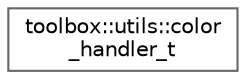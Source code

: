 digraph "Graphical Class Hierarchy"
{
 // LATEX_PDF_SIZE
  bgcolor="transparent";
  edge [fontname=Helvetica,fontsize=10,labelfontname=Helvetica,labelfontsize=10];
  node [fontname=Helvetica,fontsize=10,shape=box,height=0.2,width=0.4];
  rankdir="LR";
  Node0 [id="Node000000",label="toolbox::utils::color\l_handler_t",height=0.2,width=0.4,color="grey40", fillcolor="white", style="filled",URL="$classtoolbox_1_1utils_1_1color__handler__t.html",tooltip="平台无关的颜色处理类/Platform-independent color handler"];
}
